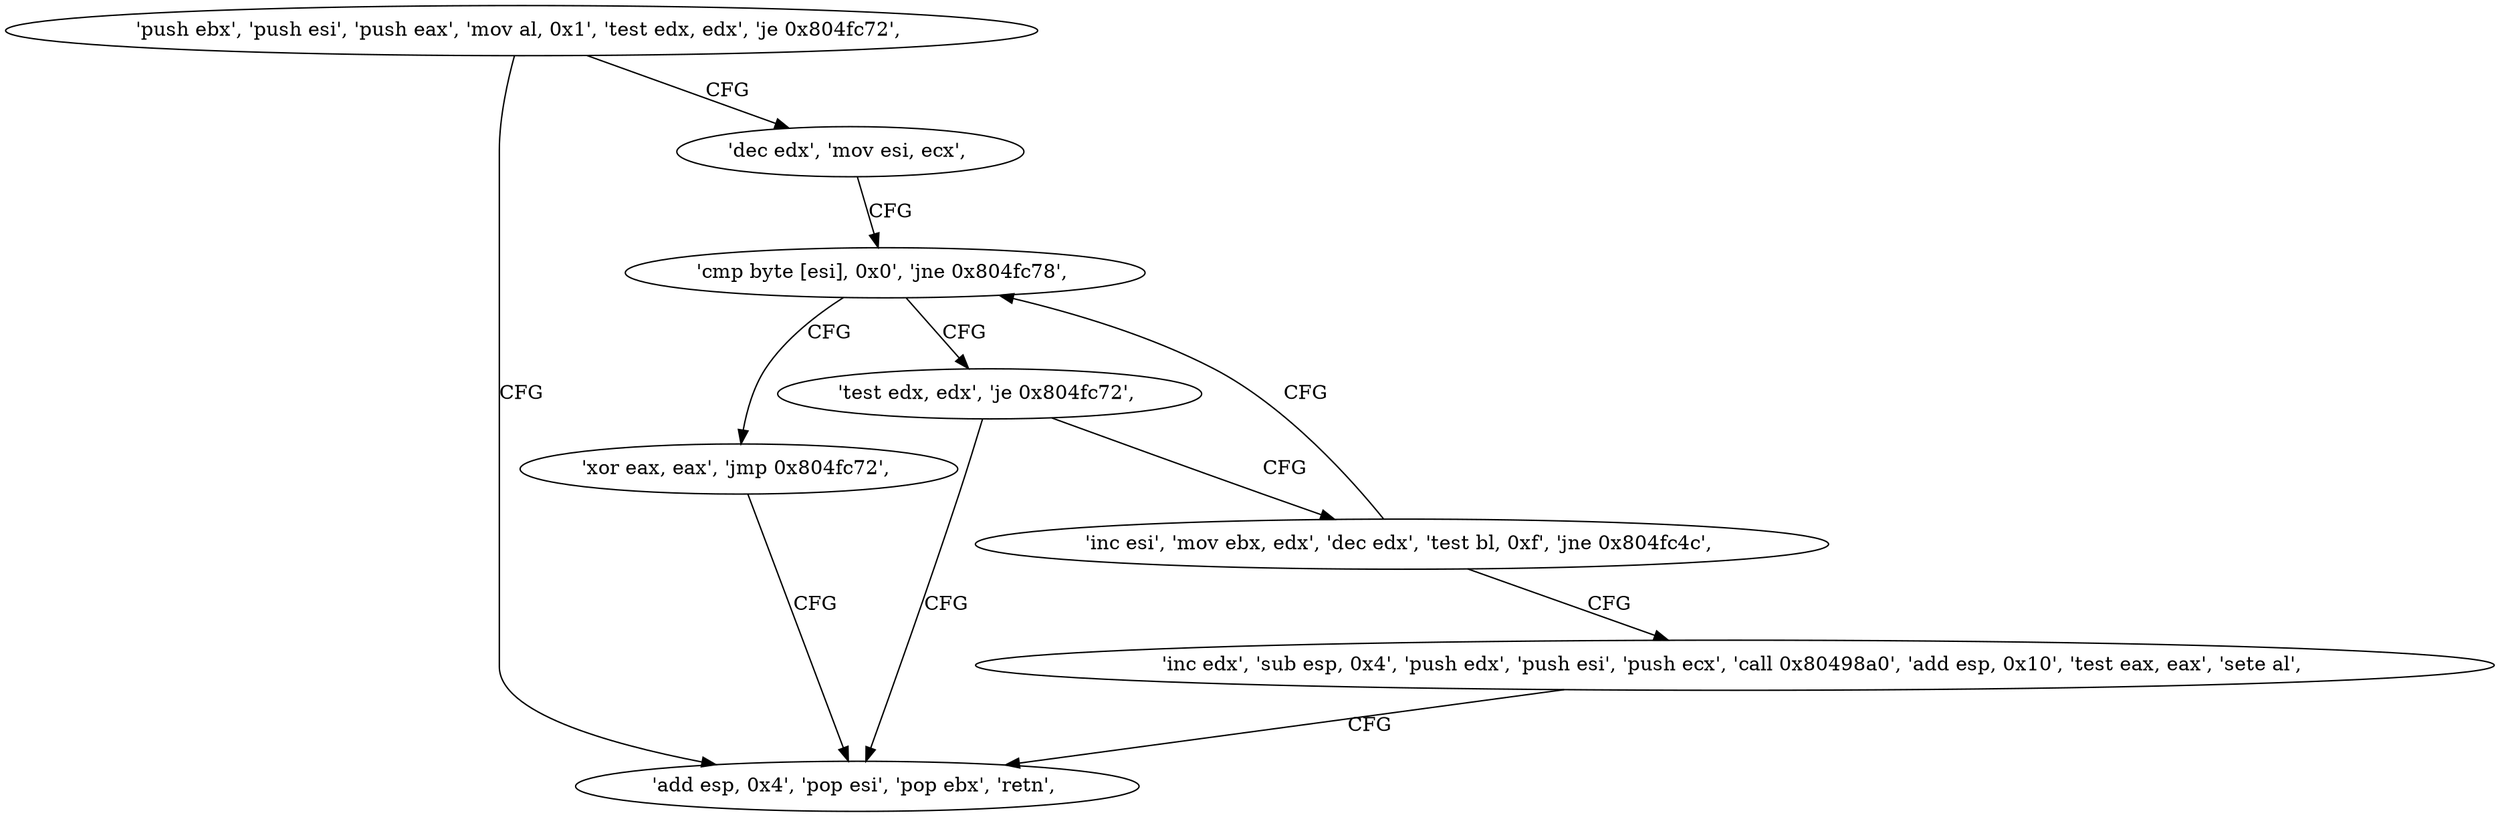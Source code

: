 digraph "func" {
"134544448" [label = "'push ebx', 'push esi', 'push eax', 'mov al, 0x1', 'test edx, edx', 'je 0x804fc72', " ]
"134544498" [label = "'add esp, 0x4', 'pop esi', 'pop ebx', 'retn', " ]
"134544457" [label = "'dec edx', 'mov esi, ecx', " ]
"134544460" [label = "'cmp byte [esi], 0x0', 'jne 0x804fc78', " ]
"134544504" [label = "'xor eax, eax', 'jmp 0x804fc72', " ]
"134544465" [label = "'test edx, edx', 'je 0x804fc72', " ]
"134544469" [label = "'inc esi', 'mov ebx, edx', 'dec edx', 'test bl, 0xf', 'jne 0x804fc4c', " ]
"134544478" [label = "'inc edx', 'sub esp, 0x4', 'push edx', 'push esi', 'push ecx', 'call 0x80498a0', 'add esp, 0x10', 'test eax, eax', 'sete al', " ]
"134544448" -> "134544498" [ label = "CFG" ]
"134544448" -> "134544457" [ label = "CFG" ]
"134544457" -> "134544460" [ label = "CFG" ]
"134544460" -> "134544504" [ label = "CFG" ]
"134544460" -> "134544465" [ label = "CFG" ]
"134544504" -> "134544498" [ label = "CFG" ]
"134544465" -> "134544498" [ label = "CFG" ]
"134544465" -> "134544469" [ label = "CFG" ]
"134544469" -> "134544460" [ label = "CFG" ]
"134544469" -> "134544478" [ label = "CFG" ]
"134544478" -> "134544498" [ label = "CFG" ]
}
